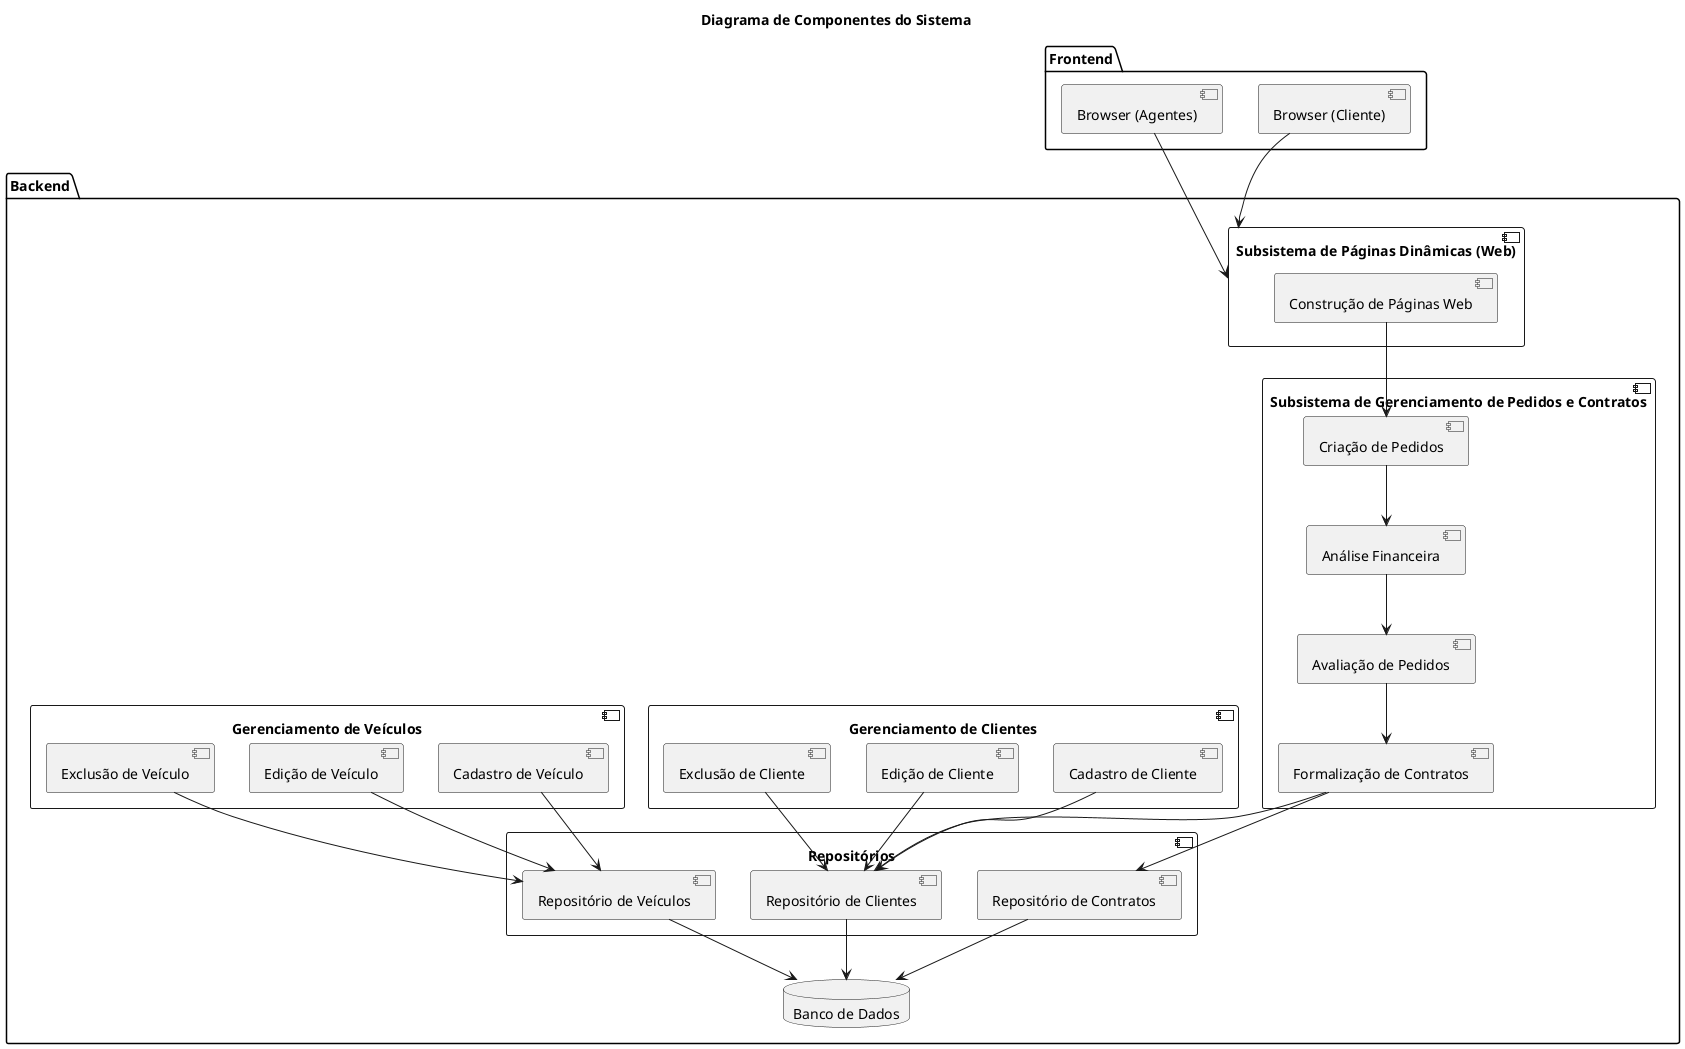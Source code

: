 @startuml
title Diagrama de Componentes do Sistema

package "Frontend" {
    component "Browser (Cliente)"
    component "Browser (Agentes)"

}

package "Backend" {
    component "Subsistema de Páginas Dinâmicas (Web)" {
        component "Construção de Páginas Web"
    }
    component "Subsistema de Gerenciamento de Pedidos e Contratos" {
        component "Criação de Pedidos"
        component "Análise Financeira"
        component "Avaliação de Pedidos"
        component "Formalização de Contratos"
    }
    component "Gerenciamento de Clientes" {
        component "Cadastro de Cliente"
        component "Edição de Cliente"
        component "Exclusão de Cliente"
    }
    component "Gerenciamento de Veículos" {
        component "Cadastro de Veículo"
        component "Edição de Veículo"
        component "Exclusão de Veículo"
    }
    component "Repositórios" {
        component "Repositório de Clientes"
        component "Repositório de Contratos"
        component "Repositório de Veículos"
    }
    database "Banco de Dados" as db
}

"Browser (Cliente)" --> "Subsistema de Páginas Dinâmicas (Web)"
"Browser (Agentes)" --> "Subsistema de Páginas Dinâmicas (Web)"

"Construção de Páginas Web" --> "Criação de Pedidos"

"Criação de Pedidos" --> "Análise Financeira"
"Análise Financeira" --> "Avaliação de Pedidos"
"Avaliação de Pedidos" --> "Formalização de Contratos"

"Formalização de Contratos" --> "Repositório de Contratos"
"Formalização de Contratos" --> "Repositório de Clientes"

"Cadastro de Cliente" --> "Repositório de Clientes"
"Edição de Cliente" --> "Repositório de Clientes"
"Exclusão de Cliente" --> "Repositório de Clientes"

"Cadastro de Veículo" --> "Repositório de Veículos"
"Edição de Veículo" --> "Repositório de Veículos"
"Exclusão de Veículo" --> "Repositório de Veículos"

"Repositório de Clientes" --> db
"Repositório de Contratos" --> db
"Repositório de Veículos" --> db

@enduml
